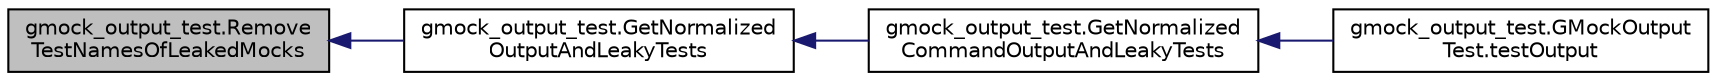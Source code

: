 digraph "gmock_output_test.RemoveTestNamesOfLeakedMocks"
{
  edge [fontname="Helvetica",fontsize="10",labelfontname="Helvetica",labelfontsize="10"];
  node [fontname="Helvetica",fontsize="10",shape=record];
  rankdir="LR";
  Node53 [label="gmock_output_test.Remove\lTestNamesOfLeakedMocks",height=0.2,width=0.4,color="black", fillcolor="grey75", style="filled", fontcolor="black"];
  Node53 -> Node54 [dir="back",color="midnightblue",fontsize="10",style="solid",fontname="Helvetica"];
  Node54 [label="gmock_output_test.GetNormalized\lOutputAndLeakyTests",height=0.2,width=0.4,color="black", fillcolor="white", style="filled",URL="$d8/d7f/namespacegmock__output__test.html#a590ba3b918e5599eeabc2cbf597e2ce1"];
  Node54 -> Node55 [dir="back",color="midnightblue",fontsize="10",style="solid",fontname="Helvetica"];
  Node55 [label="gmock_output_test.GetNormalized\lCommandOutputAndLeakyTests",height=0.2,width=0.4,color="black", fillcolor="white", style="filled",URL="$d8/d7f/namespacegmock__output__test.html#a1796bc395fbfb8873992e3f84378e4bf"];
  Node55 -> Node56 [dir="back",color="midnightblue",fontsize="10",style="solid",fontname="Helvetica"];
  Node56 [label="gmock_output_test.GMockOutput\lTest.testOutput",height=0.2,width=0.4,color="black", fillcolor="white", style="filled",URL="$d6/d09/classgmock__output__test_1_1_g_mock_output_test.html#a661e7846690f48328fd9e0834fde9980"];
}
